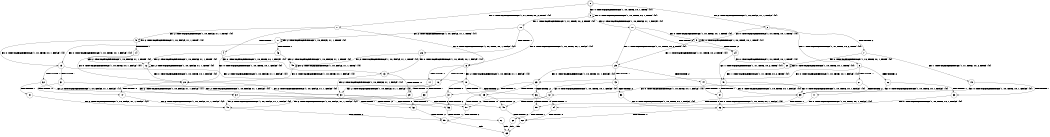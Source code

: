 digraph BCG {
size = "7, 10.5";
center = TRUE;
node [shape = circle];
0 [peripheries = 2];
0 -> 1 [label = "EX !1 !ATOMIC_EXCH_BRANCH (1, +1, TRUE, +0, 2, TRUE) !{0}"];
0 -> 2 [label = "EX !2 !ATOMIC_EXCH_BRANCH (1, +0, FALSE, +1, 1, FALSE) !{0}"];
0 -> 3 [label = "EX !0 !ATOMIC_EXCH_BRANCH (1, +0, TRUE, +0, 1, TRUE) !{0}"];
1 -> 4 [label = "TERMINATE !1"];
1 -> 5 [label = "EX !2 !ATOMIC_EXCH_BRANCH (1, +0, FALSE, +1, 1, TRUE) !{0}"];
1 -> 6 [label = "EX !0 !ATOMIC_EXCH_BRANCH (1, +0, TRUE, +0, 1, FALSE) !{0}"];
2 -> 7 [label = "TERMINATE !2"];
2 -> 8 [label = "EX !1 !ATOMIC_EXCH_BRANCH (1, +1, TRUE, +0, 2, TRUE) !{0}"];
2 -> 9 [label = "EX !0 !ATOMIC_EXCH_BRANCH (1, +0, TRUE, +0, 1, TRUE) !{0}"];
3 -> 10 [label = "EX !1 !ATOMIC_EXCH_BRANCH (1, +1, TRUE, +0, 2, TRUE) !{0}"];
3 -> 11 [label = "EX !2 !ATOMIC_EXCH_BRANCH (1, +0, FALSE, +1, 1, FALSE) !{0}"];
3 -> 3 [label = "EX !0 !ATOMIC_EXCH_BRANCH (1, +0, TRUE, +0, 1, TRUE) !{0}"];
4 -> 12 [label = "EX !2 !ATOMIC_EXCH_BRANCH (1, +0, FALSE, +1, 1, TRUE) !{0}"];
4 -> 13 [label = "EX !0 !ATOMIC_EXCH_BRANCH (1, +0, TRUE, +0, 1, FALSE) !{0}"];
5 -> 14 [label = "TERMINATE !1"];
5 -> 15 [label = "EX !0 !ATOMIC_EXCH_BRANCH (1, +0, TRUE, +0, 1, FALSE) !{0}"];
5 -> 5 [label = "EX !2 !ATOMIC_EXCH_BRANCH (1, +0, FALSE, +1, 1, TRUE) !{0}"];
6 -> 16 [label = "TERMINATE !1"];
6 -> 17 [label = "TERMINATE !0"];
6 -> 18 [label = "EX !2 !ATOMIC_EXCH_BRANCH (1, +0, FALSE, +1, 1, FALSE) !{0}"];
7 -> 19 [label = "EX !1 !ATOMIC_EXCH_BRANCH (1, +1, TRUE, +0, 2, TRUE) !{0}"];
7 -> 20 [label = "EX !0 !ATOMIC_EXCH_BRANCH (1, +0, TRUE, +0, 1, TRUE) !{0}"];
8 -> 21 [label = "TERMINATE !1"];
8 -> 22 [label = "TERMINATE !2"];
8 -> 23 [label = "EX !0 !ATOMIC_EXCH_BRANCH (1, +0, TRUE, +0, 1, FALSE) !{0}"];
9 -> 24 [label = "TERMINATE !2"];
9 -> 25 [label = "EX !1 !ATOMIC_EXCH_BRANCH (1, +1, TRUE, +0, 2, TRUE) !{0}"];
9 -> 9 [label = "EX !0 !ATOMIC_EXCH_BRANCH (1, +0, TRUE, +0, 1, TRUE) !{0}"];
10 -> 26 [label = "TERMINATE !1"];
10 -> 27 [label = "EX !2 !ATOMIC_EXCH_BRANCH (1, +0, FALSE, +1, 1, TRUE) !{0}"];
10 -> 6 [label = "EX !0 !ATOMIC_EXCH_BRANCH (1, +0, TRUE, +0, 1, FALSE) !{0}"];
11 -> 24 [label = "TERMINATE !2"];
11 -> 25 [label = "EX !1 !ATOMIC_EXCH_BRANCH (1, +1, TRUE, +0, 2, TRUE) !{0}"];
11 -> 9 [label = "EX !0 !ATOMIC_EXCH_BRANCH (1, +0, TRUE, +0, 1, TRUE) !{0}"];
12 -> 28 [label = "EX !0 !ATOMIC_EXCH_BRANCH (1, +0, TRUE, +0, 1, FALSE) !{0}"];
12 -> 12 [label = "EX !2 !ATOMIC_EXCH_BRANCH (1, +0, FALSE, +1, 1, TRUE) !{0}"];
13 -> 29 [label = "TERMINATE !0"];
13 -> 30 [label = "EX !2 !ATOMIC_EXCH_BRANCH (1, +0, FALSE, +1, 1, FALSE) !{0}"];
14 -> 28 [label = "EX !0 !ATOMIC_EXCH_BRANCH (1, +0, TRUE, +0, 1, FALSE) !{0}"];
14 -> 12 [label = "EX !2 !ATOMIC_EXCH_BRANCH (1, +0, FALSE, +1, 1, TRUE) !{0}"];
15 -> 31 [label = "TERMINATE !1"];
15 -> 32 [label = "TERMINATE !0"];
15 -> 18 [label = "EX !2 !ATOMIC_EXCH_BRANCH (1, +0, FALSE, +1, 1, FALSE) !{0}"];
16 -> 29 [label = "TERMINATE !0"];
16 -> 30 [label = "EX !2 !ATOMIC_EXCH_BRANCH (1, +0, FALSE, +1, 1, FALSE) !{0}"];
17 -> 33 [label = "TERMINATE !1"];
17 -> 34 [label = "EX !2 !ATOMIC_EXCH_BRANCH (1, +0, FALSE, +1, 1, FALSE) !{1}"];
18 -> 35 [label = "TERMINATE !1"];
18 -> 36 [label = "TERMINATE !2"];
18 -> 37 [label = "TERMINATE !0"];
19 -> 38 [label = "TERMINATE !1"];
19 -> 39 [label = "EX !0 !ATOMIC_EXCH_BRANCH (1, +0, TRUE, +0, 1, FALSE) !{0}"];
20 -> 40 [label = "EX !1 !ATOMIC_EXCH_BRANCH (1, +1, TRUE, +0, 2, TRUE) !{0}"];
20 -> 20 [label = "EX !0 !ATOMIC_EXCH_BRANCH (1, +0, TRUE, +0, 1, TRUE) !{0}"];
21 -> 41 [label = "TERMINATE !2"];
21 -> 42 [label = "EX !0 !ATOMIC_EXCH_BRANCH (1, +0, TRUE, +0, 1, FALSE) !{0}"];
22 -> 38 [label = "TERMINATE !1"];
22 -> 39 [label = "EX !0 !ATOMIC_EXCH_BRANCH (1, +0, TRUE, +0, 1, FALSE) !{0}"];
23 -> 35 [label = "TERMINATE !1"];
23 -> 36 [label = "TERMINATE !2"];
23 -> 37 [label = "TERMINATE !0"];
24 -> 40 [label = "EX !1 !ATOMIC_EXCH_BRANCH (1, +1, TRUE, +0, 2, TRUE) !{0}"];
24 -> 20 [label = "EX !0 !ATOMIC_EXCH_BRANCH (1, +0, TRUE, +0, 1, TRUE) !{0}"];
25 -> 43 [label = "TERMINATE !1"];
25 -> 44 [label = "TERMINATE !2"];
25 -> 23 [label = "EX !0 !ATOMIC_EXCH_BRANCH (1, +0, TRUE, +0, 1, FALSE) !{0}"];
26 -> 45 [label = "EX !2 !ATOMIC_EXCH_BRANCH (1, +0, FALSE, +1, 1, TRUE) !{0}"];
26 -> 13 [label = "EX !0 !ATOMIC_EXCH_BRANCH (1, +0, TRUE, +0, 1, FALSE) !{0}"];
27 -> 46 [label = "TERMINATE !1"];
27 -> 27 [label = "EX !2 !ATOMIC_EXCH_BRANCH (1, +0, FALSE, +1, 1, TRUE) !{0}"];
27 -> 15 [label = "EX !0 !ATOMIC_EXCH_BRANCH (1, +0, TRUE, +0, 1, FALSE) !{0}"];
28 -> 47 [label = "TERMINATE !0"];
28 -> 30 [label = "EX !2 !ATOMIC_EXCH_BRANCH (1, +0, FALSE, +1, 1, FALSE) !{0}"];
29 -> 48 [label = "EX !2 !ATOMIC_EXCH_BRANCH (1, +0, FALSE, +1, 1, FALSE) !{2}"];
30 -> 49 [label = "TERMINATE !2"];
30 -> 50 [label = "TERMINATE !0"];
31 -> 47 [label = "TERMINATE !0"];
31 -> 30 [label = "EX !2 !ATOMIC_EXCH_BRANCH (1, +0, FALSE, +1, 1, FALSE) !{0}"];
32 -> 51 [label = "TERMINATE !1"];
32 -> 34 [label = "EX !2 !ATOMIC_EXCH_BRANCH (1, +0, FALSE, +1, 1, FALSE) !{1}"];
33 -> 48 [label = "EX !2 !ATOMIC_EXCH_BRANCH (1, +0, FALSE, +1, 1, FALSE) !{2}"];
34 -> 52 [label = "TERMINATE !1"];
34 -> 53 [label = "TERMINATE !2"];
35 -> 49 [label = "TERMINATE !2"];
35 -> 50 [label = "TERMINATE !0"];
36 -> 54 [label = "TERMINATE !1"];
36 -> 55 [label = "TERMINATE !0"];
37 -> 52 [label = "TERMINATE !1"];
37 -> 53 [label = "TERMINATE !2"];
38 -> 56 [label = "EX !0 !ATOMIC_EXCH_BRANCH (1, +0, TRUE, +0, 1, FALSE) !{0}"];
39 -> 54 [label = "TERMINATE !1"];
39 -> 55 [label = "TERMINATE !0"];
40 -> 57 [label = "TERMINATE !1"];
40 -> 39 [label = "EX !0 !ATOMIC_EXCH_BRANCH (1, +0, TRUE, +0, 1, FALSE) !{0}"];
41 -> 56 [label = "EX !0 !ATOMIC_EXCH_BRANCH (1, +0, TRUE, +0, 1, FALSE) !{0}"];
42 -> 49 [label = "TERMINATE !2"];
42 -> 50 [label = "TERMINATE !0"];
43 -> 58 [label = "TERMINATE !2"];
43 -> 42 [label = "EX !0 !ATOMIC_EXCH_BRANCH (1, +0, TRUE, +0, 1, FALSE) !{0}"];
44 -> 57 [label = "TERMINATE !1"];
44 -> 39 [label = "EX !0 !ATOMIC_EXCH_BRANCH (1, +0, TRUE, +0, 1, FALSE) !{0}"];
45 -> 45 [label = "EX !2 !ATOMIC_EXCH_BRANCH (1, +0, FALSE, +1, 1, TRUE) !{0}"];
45 -> 28 [label = "EX !0 !ATOMIC_EXCH_BRANCH (1, +0, TRUE, +0, 1, FALSE) !{0}"];
46 -> 45 [label = "EX !2 !ATOMIC_EXCH_BRANCH (1, +0, FALSE, +1, 1, TRUE) !{0}"];
46 -> 28 [label = "EX !0 !ATOMIC_EXCH_BRANCH (1, +0, TRUE, +0, 1, FALSE) !{0}"];
47 -> 48 [label = "EX !2 !ATOMIC_EXCH_BRANCH (1, +0, FALSE, +1, 1, FALSE) !{2}"];
48 -> 59 [label = "TERMINATE !2"];
49 -> 60 [label = "TERMINATE !0"];
50 -> 59 [label = "TERMINATE !2"];
51 -> 48 [label = "EX !2 !ATOMIC_EXCH_BRANCH (1, +0, FALSE, +1, 1, FALSE) !{2}"];
52 -> 59 [label = "TERMINATE !2"];
53 -> 61 [label = "TERMINATE !1"];
54 -> 60 [label = "TERMINATE !0"];
55 -> 62 [label = "TERMINATE !1"];
56 -> 60 [label = "TERMINATE !0"];
57 -> 56 [label = "EX !0 !ATOMIC_EXCH_BRANCH (1, +0, TRUE, +0, 1, FALSE) !{0}"];
58 -> 56 [label = "EX !0 !ATOMIC_EXCH_BRANCH (1, +0, TRUE, +0, 1, FALSE) !{0}"];
59 -> 63 [label = "exit"];
60 -> 63 [label = "exit"];
61 -> 63 [label = "exit"];
62 -> 63 [label = "exit"];
}
